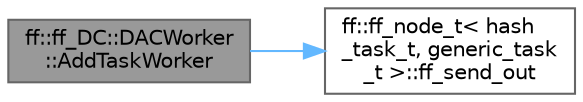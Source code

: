 digraph "ff::ff_DC::DACWorker::AddTaskWorker"
{
 // LATEX_PDF_SIZE
  bgcolor="transparent";
  edge [fontname=Helvetica,fontsize=10,labelfontname=Helvetica,labelfontsize=10];
  node [fontname=Helvetica,fontsize=10,shape=box,height=0.2,width=0.4];
  rankdir="LR";
  Node1 [id="Node000001",label="ff::ff_DC::DACWorker\l::AddTaskWorker",height=0.2,width=0.4,color="gray40", fillcolor="grey60", style="filled", fontcolor="black",tooltip=" "];
  Node1 -> Node2 [id="edge1_Node000001_Node000002",color="steelblue1",style="solid",tooltip=" "];
  Node2 [id="Node000002",label="ff::ff_node_t\< hash\l_task_t, generic_task\l_t \>::ff_send_out",height=0.2,width=0.4,color="grey40", fillcolor="white", style="filled",URL="$structff_1_1ff__node__t.html#a66ddc4b89e7a2fd1b8d4a02c94eb9408",tooltip=" "];
}
